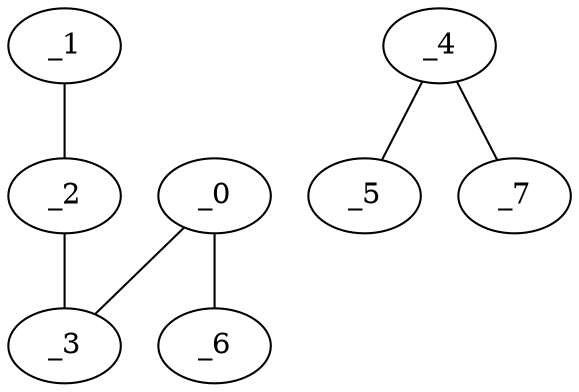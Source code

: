 graph EP1_0024 {
	_0	 [x="2.24",
		y="2.75"];
	_3	 [x="0.645597",
		y="2.67108"];
	_0 -- _3;
	_6	 [x="0.986495",
		y="1.49856"];
	_0 -- _6;
	_1	 [x="2.28109",
		y="0.793061"];
	_2	 [x="0.664185",
		y="0.719201"];
	_1 -- _2;
	_2 -- _3;
	_4	 [x="0.6",
		y="1.74"];
	_5	 [x="1.78731",
		y="1.6743"];
	_4 -- _5;
	_7	 [x="2.75253",
		y="1.11158"];
	_4 -- _7;
}
